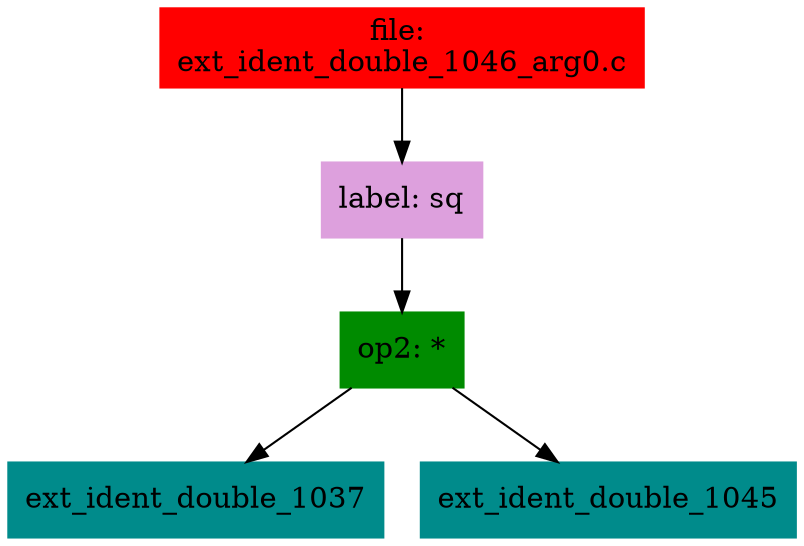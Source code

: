 digraph G {
node [shape=box]

0 [label="file: 
ext_ident_double_1046_arg0.c",color=red, style=filled]
1 [label="label: sq",color=plum, style=filled]
0 -> 1
2 [label="op2: *",color=green4, style=filled]
1 -> 2
3 [label="ext_ident_double_1037",color=cyan4, style=filled]
2 -> 3
293 [label="ext_ident_double_1045",color=cyan4, style=filled]
2 -> 293


}

